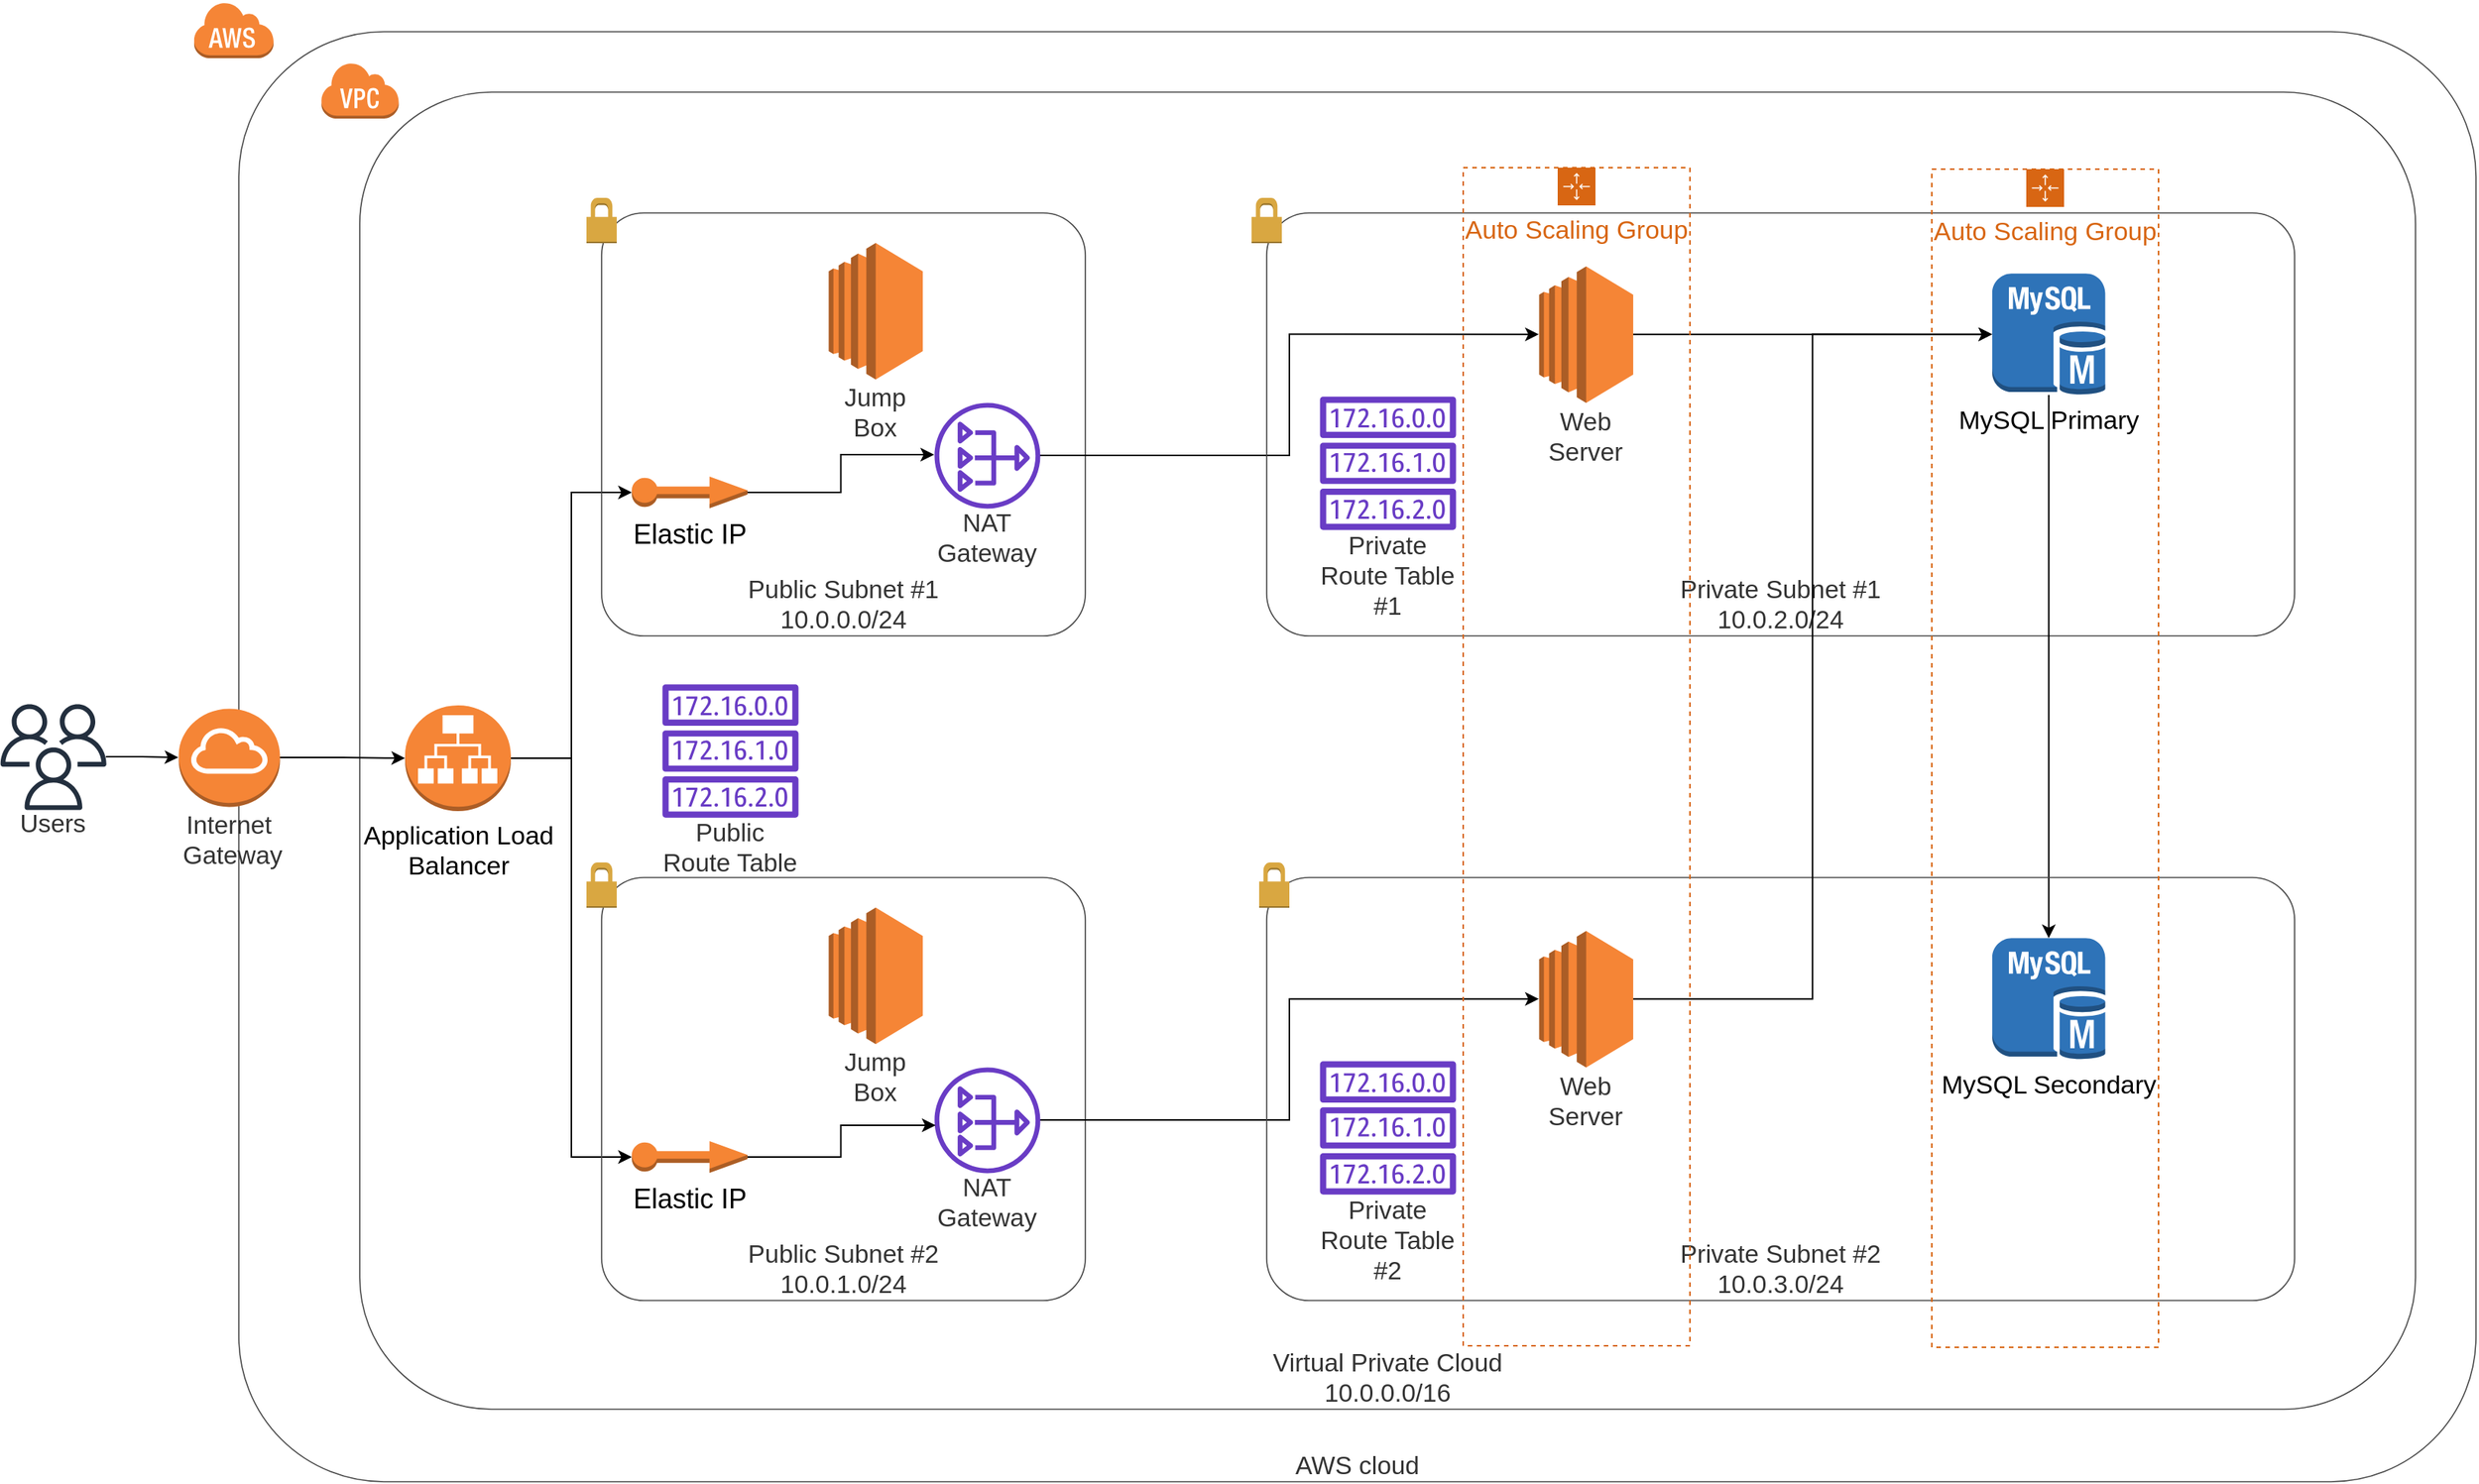 <mxfile version="15.2.7" type="device"><diagram id="9_8ljSnjN0PdX_t8s5Fa" name="Page-1"><mxGraphModel dx="1662" dy="998" grid="1" gridSize="10" guides="1" tooltips="1" connect="1" arrows="1" fold="1" page="1" pageScale="1" pageWidth="850" pageHeight="1100" math="0" shadow="0"><root><mxCell id="0"/><mxCell id="1" parent="0"/><mxCell id="hPg0l2d3v6UohcGCYwUa-8" value="AWS cloud" style="rounded=1;arcSize=10;dashed=0;verticalAlign=bottom;whiteSpace=wrap;fontSize=16.7;fontColor=#333333;spacing=0;strokeColor=#474747;fillOpacity=0;fillColor=#000000;strokeWidth=0.8;html=1;" parent="1" vertex="1"><mxGeometry x="280" y="80" width="1480" height="960" as="geometry"/></mxCell><mxCell id="hPg0l2d3v6UohcGCYwUa-12" value="Virtual Private Cloud&lt;br&gt;10.0.0.0/16" style="rounded=1;arcSize=10;dashed=0;verticalAlign=bottom;whiteSpace=wrap;fontSize=16.7;fontColor=#333333;spacing=0;strokeColor=#474747;fillOpacity=0;fillColor=#000000;strokeWidth=0.8;html=1;" parent="hPg0l2d3v6UohcGCYwUa-8" vertex="1"><mxGeometry x="80" y="40" width="1360" height="872" as="geometry"/></mxCell><mxCell id="hPg0l2d3v6UohcGCYwUa-13" value="" style="shape=mxgraph.aws3.virtual_private_cloud;fillColor=#F58536;" parent="hPg0l2d3v6UohcGCYwUa-12" vertex="1"><mxGeometry x="-25.758" y="-20" width="51.515" height="37.54" as="geometry"/></mxCell><mxCell id="ukanTvBXOWu9aK6D2yAv-42" style="edgeStyle=orthogonalEdgeStyle;rounded=0;orthogonalLoop=1;jettySize=auto;html=1;entryX=0;entryY=0.5;entryDx=0;entryDy=0;entryPerimeter=0;" edge="1" parent="hPg0l2d3v6UohcGCYwUa-12" source="eSD-YjLWbk_EXA9ssDNA-8" target="ukanTvBXOWu9aK6D2yAv-7"><mxGeometry relative="1" as="geometry"/></mxCell><mxCell id="ukanTvBXOWu9aK6D2yAv-43" style="edgeStyle=orthogonalEdgeStyle;rounded=0;orthogonalLoop=1;jettySize=auto;html=1;entryX=0;entryY=0.5;entryDx=0;entryDy=0;entryPerimeter=0;" edge="1" parent="hPg0l2d3v6UohcGCYwUa-12" source="eSD-YjLWbk_EXA9ssDNA-8" target="ukanTvBXOWu9aK6D2yAv-14"><mxGeometry relative="1" as="geometry"/></mxCell><mxCell id="eSD-YjLWbk_EXA9ssDNA-8" value="Application Load&lt;br&gt;Balancer" style="outlineConnect=0;dashed=0;verticalLabelPosition=bottom;verticalAlign=top;align=center;html=1;shape=mxgraph.aws3.application_load_balancer;fillColor=#F58536;gradientColor=none;fontSize=17;" parent="hPg0l2d3v6UohcGCYwUa-12" vertex="1"><mxGeometry x="30.0" y="406" width="70" height="70" as="geometry"/></mxCell><mxCell id="3JGuSOdNoXyZ8qZ8k8i8-1" value="Public Subnet #1&lt;br&gt;10.0.0.0/24" style="rounded=1;arcSize=10;dashed=0;verticalAlign=bottom;whiteSpace=wrap;fontSize=16.7;fontColor=#333333;spacing=0;strokeColor=#474747;fillOpacity=0;fillColor=#000000;strokeWidth=0.8;html=1;" parent="hPg0l2d3v6UohcGCYwUa-12" vertex="1"><mxGeometry x="160" y="80" width="320" height="280" as="geometry"/></mxCell><mxCell id="3JGuSOdNoXyZ8qZ8k8i8-2" value="" style="shape=mxgraph.aws3.permissions;fillColor=#D9A741;" parent="hPg0l2d3v6UohcGCYwUa-12" vertex="1"><mxGeometry x="150" y="70" width="20" height="30" as="geometry"/></mxCell><mxCell id="ukanTvBXOWu9aK6D2yAv-48" style="edgeStyle=orthogonalEdgeStyle;rounded=0;orthogonalLoop=1;jettySize=auto;html=1;entryX=0;entryY=0.5;entryDx=0;entryDy=0;entryPerimeter=0;" edge="1" parent="hPg0l2d3v6UohcGCYwUa-12" source="hPg0l2d3v6UohcGCYwUa-29" target="ukanTvBXOWu9aK6D2yAv-27"><mxGeometry relative="1" as="geometry"/></mxCell><UserObject label="NAT Gateway" lucidchartObjectId="k8J9xWuGcrYL" id="hPg0l2d3v6UohcGCYwUa-29"><mxCell style="html=1;overflow=block;blockSpacing=1;whiteSpace=wrap;shape=mxgraph.aws4.nat_gateway;labelPosition=center;verticalLabelPosition=bottom;align=center;verticalAlign=top;strokeColor=none;whiteSpace=wrap;fontSize=16.7;fontColor=#333333;spacing=0;strokeOpacity=100;rounded=1;absoluteArcSize=1;arcSize=9;fillColor=#693cc5;strokeWidth=2.3;" parent="hPg0l2d3v6UohcGCYwUa-12" vertex="1"><mxGeometry x="380" y="205.5" width="70" height="70" as="geometry"/></mxCell></UserObject><mxCell id="ukanTvBXOWu9aK6D2yAv-46" style="edgeStyle=orthogonalEdgeStyle;rounded=0;orthogonalLoop=1;jettySize=auto;html=1;entryX=0;entryY=0.493;entryDx=0;entryDy=0;entryPerimeter=0;" edge="1" parent="hPg0l2d3v6UohcGCYwUa-12" source="ukanTvBXOWu9aK6D2yAv-7" target="hPg0l2d3v6UohcGCYwUa-29"><mxGeometry relative="1" as="geometry"/></mxCell><mxCell id="ukanTvBXOWu9aK6D2yAv-7" value="&lt;font style=&quot;font-size: 18px&quot;&gt;Elastic IP&lt;/font&gt;" style="outlineConnect=0;dashed=0;verticalLabelPosition=bottom;verticalAlign=top;align=center;html=1;shape=mxgraph.aws3.elastic_ip;fillColor=#F58534;gradientColor=none;fontSize=17;" vertex="1" parent="hPg0l2d3v6UohcGCYwUa-12"><mxGeometry x="180" y="254.5" width="76.5" height="21" as="geometry"/></mxCell><UserObject label="Jump Box" lucidchartObjectId="9-J9aKVi-Kyo" id="9VPYlxgBtkbdzvwf1XIm-1"><mxCell style="html=1;overflow=block;blockSpacing=1;whiteSpace=wrap;shape=mxgraph.aws3.ec2;labelPosition=center;verticalLabelPosition=bottom;align=center;verticalAlign=top;whiteSpace=wrap;fontSize=16.7;fontColor=#333333;spacing=3.8;strokeColor=#5e5e5e;strokeOpacity=100;rounded=1;absoluteArcSize=1;arcSize=9;fillColor=#f58536;strokeWidth=2.3;" parent="hPg0l2d3v6UohcGCYwUa-12" vertex="1"><mxGeometry x="310" y="99.67" width="62.2" height="90.33" as="geometry"/></mxCell></UserObject><mxCell id="ukanTvBXOWu9aK6D2yAv-11" value="Public Subnet #2&lt;br&gt;10.0.1.0/24" style="rounded=1;arcSize=10;dashed=0;verticalAlign=bottom;whiteSpace=wrap;fontSize=16.7;fontColor=#333333;spacing=0;strokeColor=#474747;fillOpacity=0;fillColor=#000000;strokeWidth=0.8;html=1;" vertex="1" parent="hPg0l2d3v6UohcGCYwUa-12"><mxGeometry x="160" y="520" width="320" height="280" as="geometry"/></mxCell><mxCell id="ukanTvBXOWu9aK6D2yAv-12" value="" style="shape=mxgraph.aws3.permissions;fillColor=#D9A741;" vertex="1" parent="hPg0l2d3v6UohcGCYwUa-12"><mxGeometry x="150" y="510" width="20" height="30" as="geometry"/></mxCell><mxCell id="ukanTvBXOWu9aK6D2yAv-47" style="edgeStyle=orthogonalEdgeStyle;rounded=0;orthogonalLoop=1;jettySize=auto;html=1;" edge="1" parent="hPg0l2d3v6UohcGCYwUa-12" source="ukanTvBXOWu9aK6D2yAv-13" target="ukanTvBXOWu9aK6D2yAv-37"><mxGeometry relative="1" as="geometry"/></mxCell><UserObject label="NAT Gateway" lucidchartObjectId="k8J9xWuGcrYL" id="ukanTvBXOWu9aK6D2yAv-13"><mxCell style="html=1;overflow=block;blockSpacing=1;whiteSpace=wrap;shape=mxgraph.aws4.nat_gateway;labelPosition=center;verticalLabelPosition=bottom;align=center;verticalAlign=top;strokeColor=none;whiteSpace=wrap;fontSize=16.7;fontColor=#333333;spacing=0;strokeOpacity=100;rounded=1;absoluteArcSize=1;arcSize=9;fillColor=#693cc5;strokeWidth=2.3;" vertex="1" parent="hPg0l2d3v6UohcGCYwUa-12"><mxGeometry x="380" y="645.5" width="70" height="70" as="geometry"/></mxCell></UserObject><mxCell id="ukanTvBXOWu9aK6D2yAv-45" style="edgeStyle=orthogonalEdgeStyle;rounded=0;orthogonalLoop=1;jettySize=auto;html=1;entryX=0.014;entryY=0.55;entryDx=0;entryDy=0;entryPerimeter=0;" edge="1" parent="hPg0l2d3v6UohcGCYwUa-12" source="ukanTvBXOWu9aK6D2yAv-14" target="ukanTvBXOWu9aK6D2yAv-13"><mxGeometry relative="1" as="geometry"/></mxCell><mxCell id="ukanTvBXOWu9aK6D2yAv-14" value="&lt;font style=&quot;font-size: 18px&quot;&gt;Elastic IP&lt;/font&gt;" style="outlineConnect=0;dashed=0;verticalLabelPosition=bottom;verticalAlign=top;align=center;html=1;shape=mxgraph.aws3.elastic_ip;fillColor=#F58534;gradientColor=none;fontSize=17;" vertex="1" parent="hPg0l2d3v6UohcGCYwUa-12"><mxGeometry x="180" y="694.5" width="76.5" height="21" as="geometry"/></mxCell><UserObject label="Jump Box" lucidchartObjectId="9-J9aKVi-Kyo" id="ukanTvBXOWu9aK6D2yAv-16"><mxCell style="html=1;overflow=block;blockSpacing=1;whiteSpace=wrap;shape=mxgraph.aws3.ec2;labelPosition=center;verticalLabelPosition=bottom;align=center;verticalAlign=top;whiteSpace=wrap;fontSize=16.7;fontColor=#333333;spacing=3.8;strokeColor=#5e5e5e;strokeOpacity=100;rounded=1;absoluteArcSize=1;arcSize=9;fillColor=#f58536;strokeWidth=2.3;" vertex="1" parent="hPg0l2d3v6UohcGCYwUa-12"><mxGeometry x="310" y="539.67" width="62.2" height="90.33" as="geometry"/></mxCell></UserObject><UserObject label="Public Route Table" lucidchartObjectId="IJK96jVez57v" id="hPg0l2d3v6UohcGCYwUa-34"><mxCell style="html=1;overflow=block;blockSpacing=1;whiteSpace=wrap;shape=mxgraph.aws4.route_table;labelPosition=center;verticalLabelPosition=bottom;align=center;verticalAlign=top;strokeColor=none;whiteSpace=wrap;fontSize=16.7;fontColor=#333333;spacing=0;strokeOpacity=100;rounded=1;absoluteArcSize=1;arcSize=9;fillColor=#693cc5;strokeWidth=2.3;" parent="hPg0l2d3v6UohcGCYwUa-12" vertex="1"><mxGeometry x="200" y="391" width="90" height="90" as="geometry"/></mxCell></UserObject><mxCell id="ukanTvBXOWu9aK6D2yAv-23" value="Private Subnet #1&lt;br&gt;10.0.2.0/24" style="rounded=1;arcSize=10;dashed=0;verticalAlign=bottom;whiteSpace=wrap;fontSize=16.7;fontColor=#333333;spacing=0;strokeColor=#474747;fillOpacity=0;fillColor=#000000;strokeWidth=0.8;html=1;" vertex="1" parent="hPg0l2d3v6UohcGCYwUa-12"><mxGeometry x="600" y="80" width="680" height="280" as="geometry"/></mxCell><mxCell id="ukanTvBXOWu9aK6D2yAv-24" value="" style="shape=mxgraph.aws3.permissions;fillColor=#D9A741;" vertex="1" parent="hPg0l2d3v6UohcGCYwUa-12"><mxGeometry x="590" y="70" width="20" height="30" as="geometry"/></mxCell><mxCell id="ukanTvBXOWu9aK6D2yAv-50" style="edgeStyle=orthogonalEdgeStyle;rounded=0;orthogonalLoop=1;jettySize=auto;html=1;" edge="1" parent="hPg0l2d3v6UohcGCYwUa-12" source="ukanTvBXOWu9aK6D2yAv-27" target="ukanTvBXOWu9aK6D2yAv-32"><mxGeometry relative="1" as="geometry"/></mxCell><UserObject label="Web Server" lucidchartObjectId="9-J9aKVi-Kyo" id="ukanTvBXOWu9aK6D2yAv-27"><mxCell style="html=1;overflow=block;blockSpacing=1;whiteSpace=wrap;shape=mxgraph.aws3.ec2;labelPosition=center;verticalLabelPosition=bottom;align=center;verticalAlign=top;whiteSpace=wrap;fontSize=16.7;fontColor=#333333;spacing=3.8;strokeColor=#5e5e5e;strokeOpacity=100;rounded=1;absoluteArcSize=1;arcSize=9;fillColor=#f58536;strokeWidth=2.3;" vertex="1" parent="hPg0l2d3v6UohcGCYwUa-12"><mxGeometry x="780" y="115.17" width="62.2" height="90.33" as="geometry"/></mxCell></UserObject><UserObject label="Private Route Table #1" lucidchartObjectId="IJK96jVez57v" id="ukanTvBXOWu9aK6D2yAv-28"><mxCell style="html=1;overflow=block;blockSpacing=1;whiteSpace=wrap;shape=mxgraph.aws4.route_table;labelPosition=center;verticalLabelPosition=bottom;align=center;verticalAlign=top;strokeColor=none;whiteSpace=wrap;fontSize=16.7;fontColor=#333333;spacing=0;strokeOpacity=100;rounded=1;absoluteArcSize=1;arcSize=9;fillColor=#693cc5;strokeWidth=2.3;" vertex="1" parent="hPg0l2d3v6UohcGCYwUa-12"><mxGeometry x="635" y="200.5" width="90" height="90" as="geometry"/></mxCell></UserObject><mxCell id="ukanTvBXOWu9aK6D2yAv-51" style="edgeStyle=orthogonalEdgeStyle;rounded=0;orthogonalLoop=1;jettySize=auto;html=1;" edge="1" parent="hPg0l2d3v6UohcGCYwUa-12" source="ukanTvBXOWu9aK6D2yAv-32" target="ukanTvBXOWu9aK6D2yAv-39"><mxGeometry relative="1" as="geometry"/></mxCell><mxCell id="ukanTvBXOWu9aK6D2yAv-32" value="MySQL Primary" style="outlineConnect=0;dashed=0;verticalLabelPosition=bottom;verticalAlign=top;align=center;html=1;shape=mxgraph.aws3.mysql_db_instance;fillColor=#2E73B8;gradientColor=none;fontSize=17;" vertex="1" parent="hPg0l2d3v6UohcGCYwUa-12"><mxGeometry x="1080" y="120.17" width="74.73" height="80.33" as="geometry"/></mxCell><mxCell id="ukanTvBXOWu9aK6D2yAv-35" value="Private Subnet #2&lt;br&gt;10.0.3.0/24" style="rounded=1;arcSize=10;dashed=0;verticalAlign=bottom;whiteSpace=wrap;fontSize=16.7;fontColor=#333333;spacing=0;strokeColor=#474747;fillOpacity=0;fillColor=#000000;strokeWidth=0.8;html=1;" vertex="1" parent="hPg0l2d3v6UohcGCYwUa-12"><mxGeometry x="600" y="520" width="680" height="280" as="geometry"/></mxCell><mxCell id="ukanTvBXOWu9aK6D2yAv-36" value="" style="shape=mxgraph.aws3.permissions;fillColor=#D9A741;" vertex="1" parent="hPg0l2d3v6UohcGCYwUa-12"><mxGeometry x="595" y="510" width="20" height="30" as="geometry"/></mxCell><mxCell id="ukanTvBXOWu9aK6D2yAv-49" style="edgeStyle=orthogonalEdgeStyle;rounded=0;orthogonalLoop=1;jettySize=auto;html=1;entryX=0;entryY=0.5;entryDx=0;entryDy=0;entryPerimeter=0;" edge="1" parent="hPg0l2d3v6UohcGCYwUa-12" source="ukanTvBXOWu9aK6D2yAv-37" target="ukanTvBXOWu9aK6D2yAv-32"><mxGeometry relative="1" as="geometry"/></mxCell><UserObject label="Web Server" lucidchartObjectId="9-J9aKVi-Kyo" id="ukanTvBXOWu9aK6D2yAv-37"><mxCell style="html=1;overflow=block;blockSpacing=1;whiteSpace=wrap;shape=mxgraph.aws3.ec2;labelPosition=center;verticalLabelPosition=bottom;align=center;verticalAlign=top;whiteSpace=wrap;fontSize=16.7;fontColor=#333333;spacing=3.8;strokeColor=#5e5e5e;strokeOpacity=100;rounded=1;absoluteArcSize=1;arcSize=9;fillColor=#f58536;strokeWidth=2.3;" vertex="1" parent="hPg0l2d3v6UohcGCYwUa-12"><mxGeometry x="780" y="555.17" width="62.2" height="90.33" as="geometry"/></mxCell></UserObject><UserObject label="Private Route Table #2" lucidchartObjectId="IJK96jVez57v" id="ukanTvBXOWu9aK6D2yAv-38"><mxCell style="html=1;overflow=block;blockSpacing=1;whiteSpace=wrap;shape=mxgraph.aws4.route_table;labelPosition=center;verticalLabelPosition=bottom;align=center;verticalAlign=top;strokeColor=none;whiteSpace=wrap;fontSize=16.7;fontColor=#333333;spacing=0;strokeOpacity=100;rounded=1;absoluteArcSize=1;arcSize=9;fillColor=#693cc5;strokeWidth=2.3;" vertex="1" parent="hPg0l2d3v6UohcGCYwUa-12"><mxGeometry x="635" y="640.5" width="90" height="90" as="geometry"/></mxCell></UserObject><mxCell id="ukanTvBXOWu9aK6D2yAv-39" value="MySQL Secondary" style="outlineConnect=0;dashed=0;verticalLabelPosition=bottom;verticalAlign=top;align=center;html=1;shape=mxgraph.aws3.mysql_db_instance;fillColor=#2E73B8;gradientColor=none;fontSize=17;" vertex="1" parent="hPg0l2d3v6UohcGCYwUa-12"><mxGeometry x="1080" y="560.17" width="74.73" height="80.33" as="geometry"/></mxCell><mxCell id="ukanTvBXOWu9aK6D2yAv-57" value="&lt;font style=&quot;font-size: 17px&quot;&gt;Auto Scaling Group&lt;/font&gt;" style="points=[[0,0],[0.25,0],[0.5,0],[0.75,0],[1,0],[1,0.25],[1,0.5],[1,0.75],[1,1],[0.75,1],[0.5,1],[0.25,1],[0,1],[0,0.75],[0,0.5],[0,0.25]];outlineConnect=0;gradientColor=none;html=1;whiteSpace=wrap;fontSize=12;fontStyle=0;shape=mxgraph.aws4.groupCenter;grIcon=mxgraph.aws4.group_auto_scaling_group;grStroke=1;strokeColor=#D86613;fillColor=none;verticalAlign=top;align=center;fontColor=#D86613;dashed=1;spacingTop=25;" vertex="1" parent="hPg0l2d3v6UohcGCYwUa-12"><mxGeometry x="730" y="50" width="150" height="780" as="geometry"/></mxCell><mxCell id="ukanTvBXOWu9aK6D2yAv-58" value="&lt;font style=&quot;font-size: 17px&quot;&gt;Auto Scaling Group&lt;/font&gt;" style="points=[[0,0],[0.25,0],[0.5,0],[0.75,0],[1,0],[1,0.25],[1,0.5],[1,0.75],[1,1],[0.75,1],[0.5,1],[0.25,1],[0,1],[0,0.75],[0,0.5],[0,0.25]];outlineConnect=0;gradientColor=none;html=1;whiteSpace=wrap;fontSize=12;fontStyle=0;shape=mxgraph.aws4.groupCenter;grIcon=mxgraph.aws4.group_auto_scaling_group;grStroke=1;strokeColor=#D86613;fillColor=none;verticalAlign=top;align=center;fontColor=#D86613;dashed=1;spacingTop=25;" vertex="1" parent="hPg0l2d3v6UohcGCYwUa-12"><mxGeometry x="1040" y="51" width="150" height="780" as="geometry"/></mxCell><mxCell id="ukanTvBXOWu9aK6D2yAv-40" value="" style="edgeStyle=orthogonalEdgeStyle;rounded=0;orthogonalLoop=1;jettySize=auto;html=1;" edge="1" parent="1" source="hPg0l2d3v6UohcGCYwUa-25" target="hPg0l2d3v6UohcGCYwUa-27"><mxGeometry relative="1" as="geometry"/></mxCell><UserObject label="Users" lucidchartObjectId="Vjn9gCpcLURL" id="hPg0l2d3v6UohcGCYwUa-25"><mxCell style="html=1;overflow=block;blockSpacing=1;whiteSpace=wrap;shape=mxgraph.aws4.users;labelPosition=center;verticalLabelPosition=bottom;align=center;verticalAlign=top;strokeColor=none;whiteSpace=wrap;fontSize=16.7;fontColor=#333333;spacing=0;strokeOpacity=100;rounded=1;absoluteArcSize=1;arcSize=9;fillColor=#232f3e;strokeWidth=2.3;" parent="1" vertex="1"><mxGeometry x="122.13" y="525" width="70" height="70" as="geometry"/></mxCell></UserObject><mxCell id="hPg0l2d3v6UohcGCYwUa-9" value="" style="shape=mxgraph.aws3.cloud;fillColor=#F58536;" parent="1" vertex="1"><mxGeometry x="250" y="60" width="52.96" height="37.54" as="geometry"/></mxCell><mxCell id="ukanTvBXOWu9aK6D2yAv-41" value="" style="edgeStyle=orthogonalEdgeStyle;rounded=0;orthogonalLoop=1;jettySize=auto;html=1;" edge="1" parent="1" source="hPg0l2d3v6UohcGCYwUa-27" target="eSD-YjLWbk_EXA9ssDNA-8"><mxGeometry relative="1" as="geometry"/></mxCell><UserObject label="Internet Gateway" lucidchartObjectId="0_t980qT_xJ7" id="hPg0l2d3v6UohcGCYwUa-27"><mxCell style="html=1;overflow=block;blockSpacing=1;whiteSpace=wrap;shape=mxgraph.aws3.internet_gateway;labelPosition=center;verticalLabelPosition=bottom;align=center;verticalAlign=top;whiteSpace=wrap;fontSize=16.7;fontColor=#333333;spacing=3.8;strokeColor=#5e5e5e;strokeOpacity=100;rounded=1;absoluteArcSize=1;arcSize=9;fillColor=#f58536;strokeWidth=2.3;" parent="1" vertex="1"><mxGeometry x="240" y="528" width="66.98" height="65" as="geometry"/></mxCell></UserObject></root></mxGraphModel></diagram></mxfile>